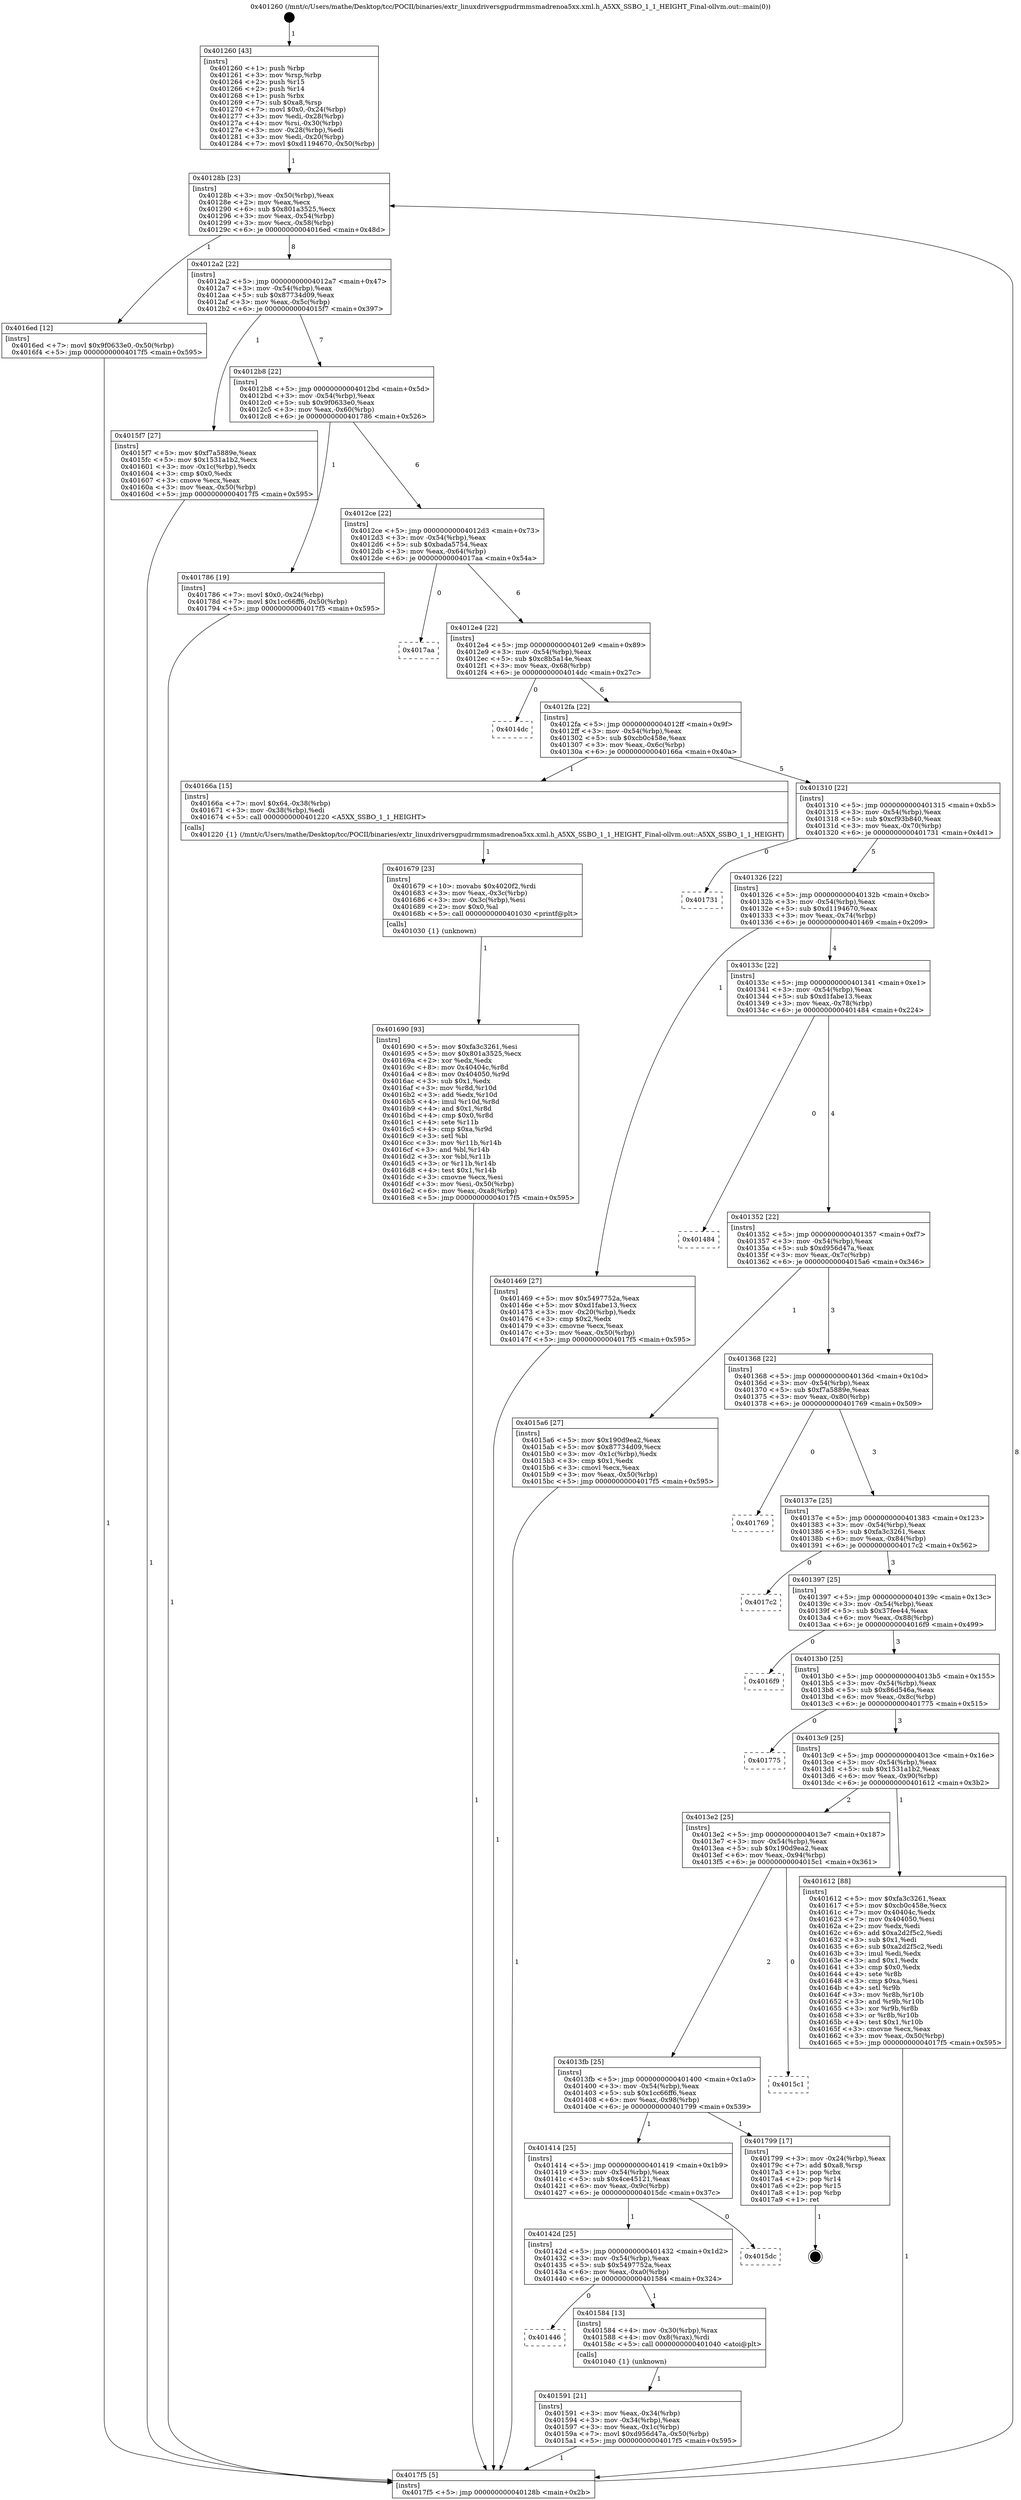 digraph "0x401260" {
  label = "0x401260 (/mnt/c/Users/mathe/Desktop/tcc/POCII/binaries/extr_linuxdriversgpudrmmsmadrenoa5xx.xml.h_A5XX_SSBO_1_1_HEIGHT_Final-ollvm.out::main(0))"
  labelloc = "t"
  node[shape=record]

  Entry [label="",width=0.3,height=0.3,shape=circle,fillcolor=black,style=filled]
  "0x40128b" [label="{
     0x40128b [23]\l
     | [instrs]\l
     &nbsp;&nbsp;0x40128b \<+3\>: mov -0x50(%rbp),%eax\l
     &nbsp;&nbsp;0x40128e \<+2\>: mov %eax,%ecx\l
     &nbsp;&nbsp;0x401290 \<+6\>: sub $0x801a3525,%ecx\l
     &nbsp;&nbsp;0x401296 \<+3\>: mov %eax,-0x54(%rbp)\l
     &nbsp;&nbsp;0x401299 \<+3\>: mov %ecx,-0x58(%rbp)\l
     &nbsp;&nbsp;0x40129c \<+6\>: je 00000000004016ed \<main+0x48d\>\l
  }"]
  "0x4016ed" [label="{
     0x4016ed [12]\l
     | [instrs]\l
     &nbsp;&nbsp;0x4016ed \<+7\>: movl $0x9f0633e0,-0x50(%rbp)\l
     &nbsp;&nbsp;0x4016f4 \<+5\>: jmp 00000000004017f5 \<main+0x595\>\l
  }"]
  "0x4012a2" [label="{
     0x4012a2 [22]\l
     | [instrs]\l
     &nbsp;&nbsp;0x4012a2 \<+5\>: jmp 00000000004012a7 \<main+0x47\>\l
     &nbsp;&nbsp;0x4012a7 \<+3\>: mov -0x54(%rbp),%eax\l
     &nbsp;&nbsp;0x4012aa \<+5\>: sub $0x87734d09,%eax\l
     &nbsp;&nbsp;0x4012af \<+3\>: mov %eax,-0x5c(%rbp)\l
     &nbsp;&nbsp;0x4012b2 \<+6\>: je 00000000004015f7 \<main+0x397\>\l
  }"]
  Exit [label="",width=0.3,height=0.3,shape=circle,fillcolor=black,style=filled,peripheries=2]
  "0x4015f7" [label="{
     0x4015f7 [27]\l
     | [instrs]\l
     &nbsp;&nbsp;0x4015f7 \<+5\>: mov $0xf7a5889e,%eax\l
     &nbsp;&nbsp;0x4015fc \<+5\>: mov $0x1531a1b2,%ecx\l
     &nbsp;&nbsp;0x401601 \<+3\>: mov -0x1c(%rbp),%edx\l
     &nbsp;&nbsp;0x401604 \<+3\>: cmp $0x0,%edx\l
     &nbsp;&nbsp;0x401607 \<+3\>: cmove %ecx,%eax\l
     &nbsp;&nbsp;0x40160a \<+3\>: mov %eax,-0x50(%rbp)\l
     &nbsp;&nbsp;0x40160d \<+5\>: jmp 00000000004017f5 \<main+0x595\>\l
  }"]
  "0x4012b8" [label="{
     0x4012b8 [22]\l
     | [instrs]\l
     &nbsp;&nbsp;0x4012b8 \<+5\>: jmp 00000000004012bd \<main+0x5d\>\l
     &nbsp;&nbsp;0x4012bd \<+3\>: mov -0x54(%rbp),%eax\l
     &nbsp;&nbsp;0x4012c0 \<+5\>: sub $0x9f0633e0,%eax\l
     &nbsp;&nbsp;0x4012c5 \<+3\>: mov %eax,-0x60(%rbp)\l
     &nbsp;&nbsp;0x4012c8 \<+6\>: je 0000000000401786 \<main+0x526\>\l
  }"]
  "0x401690" [label="{
     0x401690 [93]\l
     | [instrs]\l
     &nbsp;&nbsp;0x401690 \<+5\>: mov $0xfa3c3261,%esi\l
     &nbsp;&nbsp;0x401695 \<+5\>: mov $0x801a3525,%ecx\l
     &nbsp;&nbsp;0x40169a \<+2\>: xor %edx,%edx\l
     &nbsp;&nbsp;0x40169c \<+8\>: mov 0x40404c,%r8d\l
     &nbsp;&nbsp;0x4016a4 \<+8\>: mov 0x404050,%r9d\l
     &nbsp;&nbsp;0x4016ac \<+3\>: sub $0x1,%edx\l
     &nbsp;&nbsp;0x4016af \<+3\>: mov %r8d,%r10d\l
     &nbsp;&nbsp;0x4016b2 \<+3\>: add %edx,%r10d\l
     &nbsp;&nbsp;0x4016b5 \<+4\>: imul %r10d,%r8d\l
     &nbsp;&nbsp;0x4016b9 \<+4\>: and $0x1,%r8d\l
     &nbsp;&nbsp;0x4016bd \<+4\>: cmp $0x0,%r8d\l
     &nbsp;&nbsp;0x4016c1 \<+4\>: sete %r11b\l
     &nbsp;&nbsp;0x4016c5 \<+4\>: cmp $0xa,%r9d\l
     &nbsp;&nbsp;0x4016c9 \<+3\>: setl %bl\l
     &nbsp;&nbsp;0x4016cc \<+3\>: mov %r11b,%r14b\l
     &nbsp;&nbsp;0x4016cf \<+3\>: and %bl,%r14b\l
     &nbsp;&nbsp;0x4016d2 \<+3\>: xor %bl,%r11b\l
     &nbsp;&nbsp;0x4016d5 \<+3\>: or %r11b,%r14b\l
     &nbsp;&nbsp;0x4016d8 \<+4\>: test $0x1,%r14b\l
     &nbsp;&nbsp;0x4016dc \<+3\>: cmovne %ecx,%esi\l
     &nbsp;&nbsp;0x4016df \<+3\>: mov %esi,-0x50(%rbp)\l
     &nbsp;&nbsp;0x4016e2 \<+6\>: mov %eax,-0xa8(%rbp)\l
     &nbsp;&nbsp;0x4016e8 \<+5\>: jmp 00000000004017f5 \<main+0x595\>\l
  }"]
  "0x401786" [label="{
     0x401786 [19]\l
     | [instrs]\l
     &nbsp;&nbsp;0x401786 \<+7\>: movl $0x0,-0x24(%rbp)\l
     &nbsp;&nbsp;0x40178d \<+7\>: movl $0x1cc66ff6,-0x50(%rbp)\l
     &nbsp;&nbsp;0x401794 \<+5\>: jmp 00000000004017f5 \<main+0x595\>\l
  }"]
  "0x4012ce" [label="{
     0x4012ce [22]\l
     | [instrs]\l
     &nbsp;&nbsp;0x4012ce \<+5\>: jmp 00000000004012d3 \<main+0x73\>\l
     &nbsp;&nbsp;0x4012d3 \<+3\>: mov -0x54(%rbp),%eax\l
     &nbsp;&nbsp;0x4012d6 \<+5\>: sub $0xbada5754,%eax\l
     &nbsp;&nbsp;0x4012db \<+3\>: mov %eax,-0x64(%rbp)\l
     &nbsp;&nbsp;0x4012de \<+6\>: je 00000000004017aa \<main+0x54a\>\l
  }"]
  "0x401679" [label="{
     0x401679 [23]\l
     | [instrs]\l
     &nbsp;&nbsp;0x401679 \<+10\>: movabs $0x4020f2,%rdi\l
     &nbsp;&nbsp;0x401683 \<+3\>: mov %eax,-0x3c(%rbp)\l
     &nbsp;&nbsp;0x401686 \<+3\>: mov -0x3c(%rbp),%esi\l
     &nbsp;&nbsp;0x401689 \<+2\>: mov $0x0,%al\l
     &nbsp;&nbsp;0x40168b \<+5\>: call 0000000000401030 \<printf@plt\>\l
     | [calls]\l
     &nbsp;&nbsp;0x401030 \{1\} (unknown)\l
  }"]
  "0x4017aa" [label="{
     0x4017aa\l
  }", style=dashed]
  "0x4012e4" [label="{
     0x4012e4 [22]\l
     | [instrs]\l
     &nbsp;&nbsp;0x4012e4 \<+5\>: jmp 00000000004012e9 \<main+0x89\>\l
     &nbsp;&nbsp;0x4012e9 \<+3\>: mov -0x54(%rbp),%eax\l
     &nbsp;&nbsp;0x4012ec \<+5\>: sub $0xc8b5a14e,%eax\l
     &nbsp;&nbsp;0x4012f1 \<+3\>: mov %eax,-0x68(%rbp)\l
     &nbsp;&nbsp;0x4012f4 \<+6\>: je 00000000004014dc \<main+0x27c\>\l
  }"]
  "0x401591" [label="{
     0x401591 [21]\l
     | [instrs]\l
     &nbsp;&nbsp;0x401591 \<+3\>: mov %eax,-0x34(%rbp)\l
     &nbsp;&nbsp;0x401594 \<+3\>: mov -0x34(%rbp),%eax\l
     &nbsp;&nbsp;0x401597 \<+3\>: mov %eax,-0x1c(%rbp)\l
     &nbsp;&nbsp;0x40159a \<+7\>: movl $0xd956d47a,-0x50(%rbp)\l
     &nbsp;&nbsp;0x4015a1 \<+5\>: jmp 00000000004017f5 \<main+0x595\>\l
  }"]
  "0x4014dc" [label="{
     0x4014dc\l
  }", style=dashed]
  "0x4012fa" [label="{
     0x4012fa [22]\l
     | [instrs]\l
     &nbsp;&nbsp;0x4012fa \<+5\>: jmp 00000000004012ff \<main+0x9f\>\l
     &nbsp;&nbsp;0x4012ff \<+3\>: mov -0x54(%rbp),%eax\l
     &nbsp;&nbsp;0x401302 \<+5\>: sub $0xcb0c458e,%eax\l
     &nbsp;&nbsp;0x401307 \<+3\>: mov %eax,-0x6c(%rbp)\l
     &nbsp;&nbsp;0x40130a \<+6\>: je 000000000040166a \<main+0x40a\>\l
  }"]
  "0x401446" [label="{
     0x401446\l
  }", style=dashed]
  "0x40166a" [label="{
     0x40166a [15]\l
     | [instrs]\l
     &nbsp;&nbsp;0x40166a \<+7\>: movl $0x64,-0x38(%rbp)\l
     &nbsp;&nbsp;0x401671 \<+3\>: mov -0x38(%rbp),%edi\l
     &nbsp;&nbsp;0x401674 \<+5\>: call 0000000000401220 \<A5XX_SSBO_1_1_HEIGHT\>\l
     | [calls]\l
     &nbsp;&nbsp;0x401220 \{1\} (/mnt/c/Users/mathe/Desktop/tcc/POCII/binaries/extr_linuxdriversgpudrmmsmadrenoa5xx.xml.h_A5XX_SSBO_1_1_HEIGHT_Final-ollvm.out::A5XX_SSBO_1_1_HEIGHT)\l
  }"]
  "0x401310" [label="{
     0x401310 [22]\l
     | [instrs]\l
     &nbsp;&nbsp;0x401310 \<+5\>: jmp 0000000000401315 \<main+0xb5\>\l
     &nbsp;&nbsp;0x401315 \<+3\>: mov -0x54(%rbp),%eax\l
     &nbsp;&nbsp;0x401318 \<+5\>: sub $0xcf93b840,%eax\l
     &nbsp;&nbsp;0x40131d \<+3\>: mov %eax,-0x70(%rbp)\l
     &nbsp;&nbsp;0x401320 \<+6\>: je 0000000000401731 \<main+0x4d1\>\l
  }"]
  "0x401584" [label="{
     0x401584 [13]\l
     | [instrs]\l
     &nbsp;&nbsp;0x401584 \<+4\>: mov -0x30(%rbp),%rax\l
     &nbsp;&nbsp;0x401588 \<+4\>: mov 0x8(%rax),%rdi\l
     &nbsp;&nbsp;0x40158c \<+5\>: call 0000000000401040 \<atoi@plt\>\l
     | [calls]\l
     &nbsp;&nbsp;0x401040 \{1\} (unknown)\l
  }"]
  "0x401731" [label="{
     0x401731\l
  }", style=dashed]
  "0x401326" [label="{
     0x401326 [22]\l
     | [instrs]\l
     &nbsp;&nbsp;0x401326 \<+5\>: jmp 000000000040132b \<main+0xcb\>\l
     &nbsp;&nbsp;0x40132b \<+3\>: mov -0x54(%rbp),%eax\l
     &nbsp;&nbsp;0x40132e \<+5\>: sub $0xd1194670,%eax\l
     &nbsp;&nbsp;0x401333 \<+3\>: mov %eax,-0x74(%rbp)\l
     &nbsp;&nbsp;0x401336 \<+6\>: je 0000000000401469 \<main+0x209\>\l
  }"]
  "0x40142d" [label="{
     0x40142d [25]\l
     | [instrs]\l
     &nbsp;&nbsp;0x40142d \<+5\>: jmp 0000000000401432 \<main+0x1d2\>\l
     &nbsp;&nbsp;0x401432 \<+3\>: mov -0x54(%rbp),%eax\l
     &nbsp;&nbsp;0x401435 \<+5\>: sub $0x5497752a,%eax\l
     &nbsp;&nbsp;0x40143a \<+6\>: mov %eax,-0xa0(%rbp)\l
     &nbsp;&nbsp;0x401440 \<+6\>: je 0000000000401584 \<main+0x324\>\l
  }"]
  "0x401469" [label="{
     0x401469 [27]\l
     | [instrs]\l
     &nbsp;&nbsp;0x401469 \<+5\>: mov $0x5497752a,%eax\l
     &nbsp;&nbsp;0x40146e \<+5\>: mov $0xd1fabe13,%ecx\l
     &nbsp;&nbsp;0x401473 \<+3\>: mov -0x20(%rbp),%edx\l
     &nbsp;&nbsp;0x401476 \<+3\>: cmp $0x2,%edx\l
     &nbsp;&nbsp;0x401479 \<+3\>: cmovne %ecx,%eax\l
     &nbsp;&nbsp;0x40147c \<+3\>: mov %eax,-0x50(%rbp)\l
     &nbsp;&nbsp;0x40147f \<+5\>: jmp 00000000004017f5 \<main+0x595\>\l
  }"]
  "0x40133c" [label="{
     0x40133c [22]\l
     | [instrs]\l
     &nbsp;&nbsp;0x40133c \<+5\>: jmp 0000000000401341 \<main+0xe1\>\l
     &nbsp;&nbsp;0x401341 \<+3\>: mov -0x54(%rbp),%eax\l
     &nbsp;&nbsp;0x401344 \<+5\>: sub $0xd1fabe13,%eax\l
     &nbsp;&nbsp;0x401349 \<+3\>: mov %eax,-0x78(%rbp)\l
     &nbsp;&nbsp;0x40134c \<+6\>: je 0000000000401484 \<main+0x224\>\l
  }"]
  "0x4017f5" [label="{
     0x4017f5 [5]\l
     | [instrs]\l
     &nbsp;&nbsp;0x4017f5 \<+5\>: jmp 000000000040128b \<main+0x2b\>\l
  }"]
  "0x401260" [label="{
     0x401260 [43]\l
     | [instrs]\l
     &nbsp;&nbsp;0x401260 \<+1\>: push %rbp\l
     &nbsp;&nbsp;0x401261 \<+3\>: mov %rsp,%rbp\l
     &nbsp;&nbsp;0x401264 \<+2\>: push %r15\l
     &nbsp;&nbsp;0x401266 \<+2\>: push %r14\l
     &nbsp;&nbsp;0x401268 \<+1\>: push %rbx\l
     &nbsp;&nbsp;0x401269 \<+7\>: sub $0xa8,%rsp\l
     &nbsp;&nbsp;0x401270 \<+7\>: movl $0x0,-0x24(%rbp)\l
     &nbsp;&nbsp;0x401277 \<+3\>: mov %edi,-0x28(%rbp)\l
     &nbsp;&nbsp;0x40127a \<+4\>: mov %rsi,-0x30(%rbp)\l
     &nbsp;&nbsp;0x40127e \<+3\>: mov -0x28(%rbp),%edi\l
     &nbsp;&nbsp;0x401281 \<+3\>: mov %edi,-0x20(%rbp)\l
     &nbsp;&nbsp;0x401284 \<+7\>: movl $0xd1194670,-0x50(%rbp)\l
  }"]
  "0x4015dc" [label="{
     0x4015dc\l
  }", style=dashed]
  "0x401484" [label="{
     0x401484\l
  }", style=dashed]
  "0x401352" [label="{
     0x401352 [22]\l
     | [instrs]\l
     &nbsp;&nbsp;0x401352 \<+5\>: jmp 0000000000401357 \<main+0xf7\>\l
     &nbsp;&nbsp;0x401357 \<+3\>: mov -0x54(%rbp),%eax\l
     &nbsp;&nbsp;0x40135a \<+5\>: sub $0xd956d47a,%eax\l
     &nbsp;&nbsp;0x40135f \<+3\>: mov %eax,-0x7c(%rbp)\l
     &nbsp;&nbsp;0x401362 \<+6\>: je 00000000004015a6 \<main+0x346\>\l
  }"]
  "0x401414" [label="{
     0x401414 [25]\l
     | [instrs]\l
     &nbsp;&nbsp;0x401414 \<+5\>: jmp 0000000000401419 \<main+0x1b9\>\l
     &nbsp;&nbsp;0x401419 \<+3\>: mov -0x54(%rbp),%eax\l
     &nbsp;&nbsp;0x40141c \<+5\>: sub $0x4ce45121,%eax\l
     &nbsp;&nbsp;0x401421 \<+6\>: mov %eax,-0x9c(%rbp)\l
     &nbsp;&nbsp;0x401427 \<+6\>: je 00000000004015dc \<main+0x37c\>\l
  }"]
  "0x4015a6" [label="{
     0x4015a6 [27]\l
     | [instrs]\l
     &nbsp;&nbsp;0x4015a6 \<+5\>: mov $0x190d9ea2,%eax\l
     &nbsp;&nbsp;0x4015ab \<+5\>: mov $0x87734d09,%ecx\l
     &nbsp;&nbsp;0x4015b0 \<+3\>: mov -0x1c(%rbp),%edx\l
     &nbsp;&nbsp;0x4015b3 \<+3\>: cmp $0x1,%edx\l
     &nbsp;&nbsp;0x4015b6 \<+3\>: cmovl %ecx,%eax\l
     &nbsp;&nbsp;0x4015b9 \<+3\>: mov %eax,-0x50(%rbp)\l
     &nbsp;&nbsp;0x4015bc \<+5\>: jmp 00000000004017f5 \<main+0x595\>\l
  }"]
  "0x401368" [label="{
     0x401368 [22]\l
     | [instrs]\l
     &nbsp;&nbsp;0x401368 \<+5\>: jmp 000000000040136d \<main+0x10d\>\l
     &nbsp;&nbsp;0x40136d \<+3\>: mov -0x54(%rbp),%eax\l
     &nbsp;&nbsp;0x401370 \<+5\>: sub $0xf7a5889e,%eax\l
     &nbsp;&nbsp;0x401375 \<+3\>: mov %eax,-0x80(%rbp)\l
     &nbsp;&nbsp;0x401378 \<+6\>: je 0000000000401769 \<main+0x509\>\l
  }"]
  "0x401799" [label="{
     0x401799 [17]\l
     | [instrs]\l
     &nbsp;&nbsp;0x401799 \<+3\>: mov -0x24(%rbp),%eax\l
     &nbsp;&nbsp;0x40179c \<+7\>: add $0xa8,%rsp\l
     &nbsp;&nbsp;0x4017a3 \<+1\>: pop %rbx\l
     &nbsp;&nbsp;0x4017a4 \<+2\>: pop %r14\l
     &nbsp;&nbsp;0x4017a6 \<+2\>: pop %r15\l
     &nbsp;&nbsp;0x4017a8 \<+1\>: pop %rbp\l
     &nbsp;&nbsp;0x4017a9 \<+1\>: ret\l
  }"]
  "0x401769" [label="{
     0x401769\l
  }", style=dashed]
  "0x40137e" [label="{
     0x40137e [25]\l
     | [instrs]\l
     &nbsp;&nbsp;0x40137e \<+5\>: jmp 0000000000401383 \<main+0x123\>\l
     &nbsp;&nbsp;0x401383 \<+3\>: mov -0x54(%rbp),%eax\l
     &nbsp;&nbsp;0x401386 \<+5\>: sub $0xfa3c3261,%eax\l
     &nbsp;&nbsp;0x40138b \<+6\>: mov %eax,-0x84(%rbp)\l
     &nbsp;&nbsp;0x401391 \<+6\>: je 00000000004017c2 \<main+0x562\>\l
  }"]
  "0x4013fb" [label="{
     0x4013fb [25]\l
     | [instrs]\l
     &nbsp;&nbsp;0x4013fb \<+5\>: jmp 0000000000401400 \<main+0x1a0\>\l
     &nbsp;&nbsp;0x401400 \<+3\>: mov -0x54(%rbp),%eax\l
     &nbsp;&nbsp;0x401403 \<+5\>: sub $0x1cc66ff6,%eax\l
     &nbsp;&nbsp;0x401408 \<+6\>: mov %eax,-0x98(%rbp)\l
     &nbsp;&nbsp;0x40140e \<+6\>: je 0000000000401799 \<main+0x539\>\l
  }"]
  "0x4017c2" [label="{
     0x4017c2\l
  }", style=dashed]
  "0x401397" [label="{
     0x401397 [25]\l
     | [instrs]\l
     &nbsp;&nbsp;0x401397 \<+5\>: jmp 000000000040139c \<main+0x13c\>\l
     &nbsp;&nbsp;0x40139c \<+3\>: mov -0x54(%rbp),%eax\l
     &nbsp;&nbsp;0x40139f \<+5\>: sub $0x37fee44,%eax\l
     &nbsp;&nbsp;0x4013a4 \<+6\>: mov %eax,-0x88(%rbp)\l
     &nbsp;&nbsp;0x4013aa \<+6\>: je 00000000004016f9 \<main+0x499\>\l
  }"]
  "0x4015c1" [label="{
     0x4015c1\l
  }", style=dashed]
  "0x4016f9" [label="{
     0x4016f9\l
  }", style=dashed]
  "0x4013b0" [label="{
     0x4013b0 [25]\l
     | [instrs]\l
     &nbsp;&nbsp;0x4013b0 \<+5\>: jmp 00000000004013b5 \<main+0x155\>\l
     &nbsp;&nbsp;0x4013b5 \<+3\>: mov -0x54(%rbp),%eax\l
     &nbsp;&nbsp;0x4013b8 \<+5\>: sub $0x86d546a,%eax\l
     &nbsp;&nbsp;0x4013bd \<+6\>: mov %eax,-0x8c(%rbp)\l
     &nbsp;&nbsp;0x4013c3 \<+6\>: je 0000000000401775 \<main+0x515\>\l
  }"]
  "0x4013e2" [label="{
     0x4013e2 [25]\l
     | [instrs]\l
     &nbsp;&nbsp;0x4013e2 \<+5\>: jmp 00000000004013e7 \<main+0x187\>\l
     &nbsp;&nbsp;0x4013e7 \<+3\>: mov -0x54(%rbp),%eax\l
     &nbsp;&nbsp;0x4013ea \<+5\>: sub $0x190d9ea2,%eax\l
     &nbsp;&nbsp;0x4013ef \<+6\>: mov %eax,-0x94(%rbp)\l
     &nbsp;&nbsp;0x4013f5 \<+6\>: je 00000000004015c1 \<main+0x361\>\l
  }"]
  "0x401775" [label="{
     0x401775\l
  }", style=dashed]
  "0x4013c9" [label="{
     0x4013c9 [25]\l
     | [instrs]\l
     &nbsp;&nbsp;0x4013c9 \<+5\>: jmp 00000000004013ce \<main+0x16e\>\l
     &nbsp;&nbsp;0x4013ce \<+3\>: mov -0x54(%rbp),%eax\l
     &nbsp;&nbsp;0x4013d1 \<+5\>: sub $0x1531a1b2,%eax\l
     &nbsp;&nbsp;0x4013d6 \<+6\>: mov %eax,-0x90(%rbp)\l
     &nbsp;&nbsp;0x4013dc \<+6\>: je 0000000000401612 \<main+0x3b2\>\l
  }"]
  "0x401612" [label="{
     0x401612 [88]\l
     | [instrs]\l
     &nbsp;&nbsp;0x401612 \<+5\>: mov $0xfa3c3261,%eax\l
     &nbsp;&nbsp;0x401617 \<+5\>: mov $0xcb0c458e,%ecx\l
     &nbsp;&nbsp;0x40161c \<+7\>: mov 0x40404c,%edx\l
     &nbsp;&nbsp;0x401623 \<+7\>: mov 0x404050,%esi\l
     &nbsp;&nbsp;0x40162a \<+2\>: mov %edx,%edi\l
     &nbsp;&nbsp;0x40162c \<+6\>: add $0xa2d2f5c2,%edi\l
     &nbsp;&nbsp;0x401632 \<+3\>: sub $0x1,%edi\l
     &nbsp;&nbsp;0x401635 \<+6\>: sub $0xa2d2f5c2,%edi\l
     &nbsp;&nbsp;0x40163b \<+3\>: imul %edi,%edx\l
     &nbsp;&nbsp;0x40163e \<+3\>: and $0x1,%edx\l
     &nbsp;&nbsp;0x401641 \<+3\>: cmp $0x0,%edx\l
     &nbsp;&nbsp;0x401644 \<+4\>: sete %r8b\l
     &nbsp;&nbsp;0x401648 \<+3\>: cmp $0xa,%esi\l
     &nbsp;&nbsp;0x40164b \<+4\>: setl %r9b\l
     &nbsp;&nbsp;0x40164f \<+3\>: mov %r8b,%r10b\l
     &nbsp;&nbsp;0x401652 \<+3\>: and %r9b,%r10b\l
     &nbsp;&nbsp;0x401655 \<+3\>: xor %r9b,%r8b\l
     &nbsp;&nbsp;0x401658 \<+3\>: or %r8b,%r10b\l
     &nbsp;&nbsp;0x40165b \<+4\>: test $0x1,%r10b\l
     &nbsp;&nbsp;0x40165f \<+3\>: cmovne %ecx,%eax\l
     &nbsp;&nbsp;0x401662 \<+3\>: mov %eax,-0x50(%rbp)\l
     &nbsp;&nbsp;0x401665 \<+5\>: jmp 00000000004017f5 \<main+0x595\>\l
  }"]
  Entry -> "0x401260" [label=" 1"]
  "0x40128b" -> "0x4016ed" [label=" 1"]
  "0x40128b" -> "0x4012a2" [label=" 8"]
  "0x401799" -> Exit [label=" 1"]
  "0x4012a2" -> "0x4015f7" [label=" 1"]
  "0x4012a2" -> "0x4012b8" [label=" 7"]
  "0x401786" -> "0x4017f5" [label=" 1"]
  "0x4012b8" -> "0x401786" [label=" 1"]
  "0x4012b8" -> "0x4012ce" [label=" 6"]
  "0x4016ed" -> "0x4017f5" [label=" 1"]
  "0x4012ce" -> "0x4017aa" [label=" 0"]
  "0x4012ce" -> "0x4012e4" [label=" 6"]
  "0x401690" -> "0x4017f5" [label=" 1"]
  "0x4012e4" -> "0x4014dc" [label=" 0"]
  "0x4012e4" -> "0x4012fa" [label=" 6"]
  "0x401679" -> "0x401690" [label=" 1"]
  "0x4012fa" -> "0x40166a" [label=" 1"]
  "0x4012fa" -> "0x401310" [label=" 5"]
  "0x40166a" -> "0x401679" [label=" 1"]
  "0x401310" -> "0x401731" [label=" 0"]
  "0x401310" -> "0x401326" [label=" 5"]
  "0x401612" -> "0x4017f5" [label=" 1"]
  "0x401326" -> "0x401469" [label=" 1"]
  "0x401326" -> "0x40133c" [label=" 4"]
  "0x401469" -> "0x4017f5" [label=" 1"]
  "0x401260" -> "0x40128b" [label=" 1"]
  "0x4017f5" -> "0x40128b" [label=" 8"]
  "0x4015a6" -> "0x4017f5" [label=" 1"]
  "0x40133c" -> "0x401484" [label=" 0"]
  "0x40133c" -> "0x401352" [label=" 4"]
  "0x401591" -> "0x4017f5" [label=" 1"]
  "0x401352" -> "0x4015a6" [label=" 1"]
  "0x401352" -> "0x401368" [label=" 3"]
  "0x40142d" -> "0x401446" [label=" 0"]
  "0x401368" -> "0x401769" [label=" 0"]
  "0x401368" -> "0x40137e" [label=" 3"]
  "0x40142d" -> "0x401584" [label=" 1"]
  "0x40137e" -> "0x4017c2" [label=" 0"]
  "0x40137e" -> "0x401397" [label=" 3"]
  "0x401414" -> "0x40142d" [label=" 1"]
  "0x401397" -> "0x4016f9" [label=" 0"]
  "0x401397" -> "0x4013b0" [label=" 3"]
  "0x401414" -> "0x4015dc" [label=" 0"]
  "0x4013b0" -> "0x401775" [label=" 0"]
  "0x4013b0" -> "0x4013c9" [label=" 3"]
  "0x4013fb" -> "0x401414" [label=" 1"]
  "0x4013c9" -> "0x401612" [label=" 1"]
  "0x4013c9" -> "0x4013e2" [label=" 2"]
  "0x401584" -> "0x401591" [label=" 1"]
  "0x4013e2" -> "0x4015c1" [label=" 0"]
  "0x4013e2" -> "0x4013fb" [label=" 2"]
  "0x4015f7" -> "0x4017f5" [label=" 1"]
  "0x4013fb" -> "0x401799" [label=" 1"]
}
